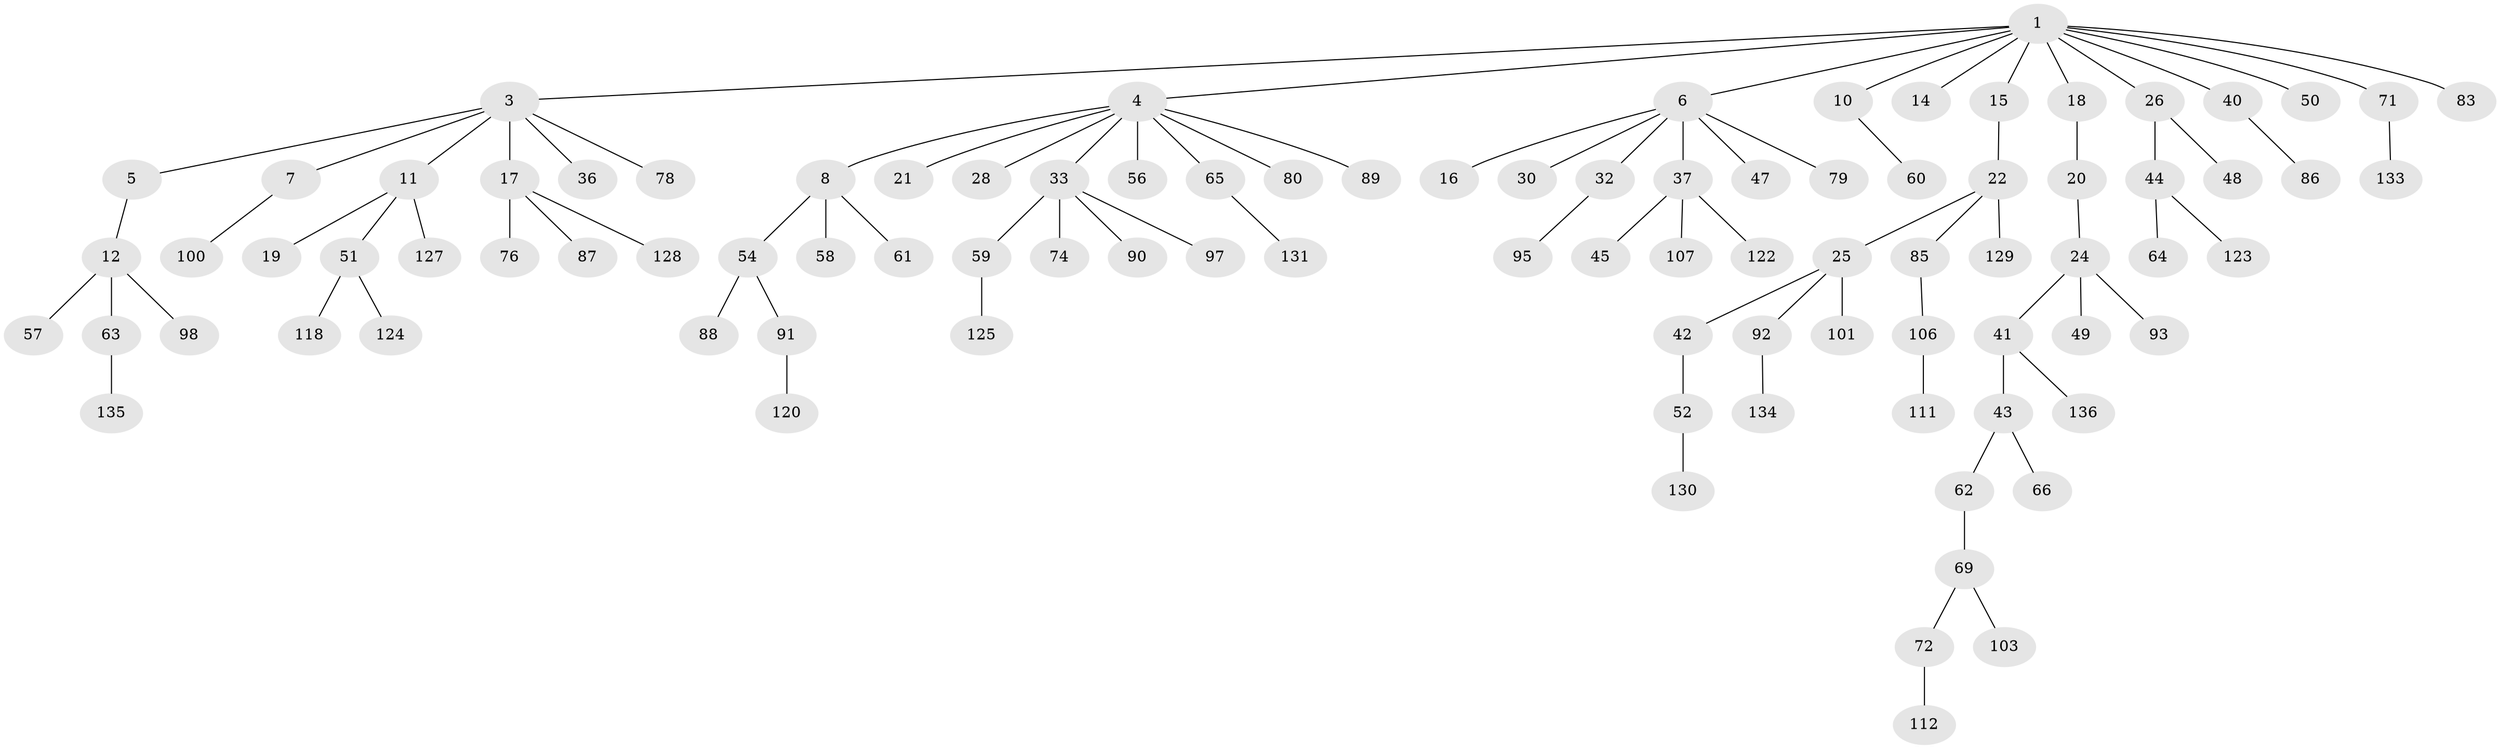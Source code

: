 // Generated by graph-tools (version 1.1) at 2025/52/02/27/25 19:52:10]
// undirected, 95 vertices, 94 edges
graph export_dot {
graph [start="1"]
  node [color=gray90,style=filled];
  1 [super="+2"];
  3 [super="+9"];
  4 [super="+13"];
  5;
  6 [super="+23"];
  7 [super="+117"];
  8 [super="+53"];
  10;
  11 [super="+46"];
  12 [super="+39"];
  14;
  15 [super="+84"];
  16;
  17 [super="+29"];
  18 [super="+70"];
  19;
  20 [super="+34"];
  21;
  22 [super="+73"];
  24 [super="+38"];
  25 [super="+31"];
  26 [super="+27"];
  28;
  30;
  32 [super="+35"];
  33 [super="+55"];
  36;
  37 [super="+77"];
  40;
  41 [super="+68"];
  42;
  43 [super="+81"];
  44 [super="+108"];
  45;
  47 [super="+119"];
  48 [super="+96"];
  49 [super="+67"];
  50;
  51 [super="+94"];
  52 [super="+104"];
  54 [super="+132"];
  56 [super="+113"];
  57;
  58;
  59;
  60;
  61;
  62 [super="+110"];
  63;
  64;
  65 [super="+99"];
  66;
  69 [super="+75"];
  71;
  72 [super="+82"];
  74;
  76;
  78;
  79 [super="+114"];
  80;
  83;
  85;
  86;
  87 [super="+102"];
  88;
  89;
  90 [super="+121"];
  91 [super="+115"];
  92 [super="+109"];
  93;
  95;
  97;
  98;
  100;
  101 [super="+126"];
  103 [super="+105"];
  106 [super="+116"];
  107;
  111;
  112;
  118;
  120;
  122;
  123;
  124;
  125;
  127;
  128;
  129;
  130;
  131;
  133;
  134;
  135;
  136;
  1 -- 18;
  1 -- 50;
  1 -- 83;
  1 -- 3;
  1 -- 4;
  1 -- 6;
  1 -- 71;
  1 -- 40;
  1 -- 10;
  1 -- 14;
  1 -- 15;
  1 -- 26;
  3 -- 5;
  3 -- 7;
  3 -- 11;
  3 -- 17;
  3 -- 36;
  3 -- 78;
  4 -- 8;
  4 -- 21;
  4 -- 56;
  4 -- 65;
  4 -- 80;
  4 -- 89;
  4 -- 28;
  4 -- 33;
  5 -- 12;
  6 -- 16;
  6 -- 37;
  6 -- 47;
  6 -- 32;
  6 -- 79;
  6 -- 30;
  7 -- 100;
  8 -- 58;
  8 -- 61;
  8 -- 54;
  10 -- 60;
  11 -- 19;
  11 -- 51;
  11 -- 127;
  12 -- 63;
  12 -- 57;
  12 -- 98;
  15 -- 22;
  17 -- 76;
  17 -- 87;
  17 -- 128;
  18 -- 20;
  20 -- 24;
  22 -- 25;
  22 -- 85;
  22 -- 129;
  24 -- 41;
  24 -- 93;
  24 -- 49;
  25 -- 42;
  25 -- 92;
  25 -- 101;
  26 -- 48;
  26 -- 44;
  32 -- 95;
  33 -- 59;
  33 -- 90;
  33 -- 97;
  33 -- 74;
  37 -- 45;
  37 -- 122;
  37 -- 107;
  40 -- 86;
  41 -- 43;
  41 -- 136;
  42 -- 52;
  43 -- 62;
  43 -- 66;
  44 -- 64;
  44 -- 123;
  51 -- 118;
  51 -- 124;
  52 -- 130;
  54 -- 88;
  54 -- 91;
  59 -- 125;
  62 -- 69;
  63 -- 135;
  65 -- 131;
  69 -- 72;
  69 -- 103;
  71 -- 133;
  72 -- 112;
  85 -- 106;
  91 -- 120;
  92 -- 134;
  106 -- 111;
}
